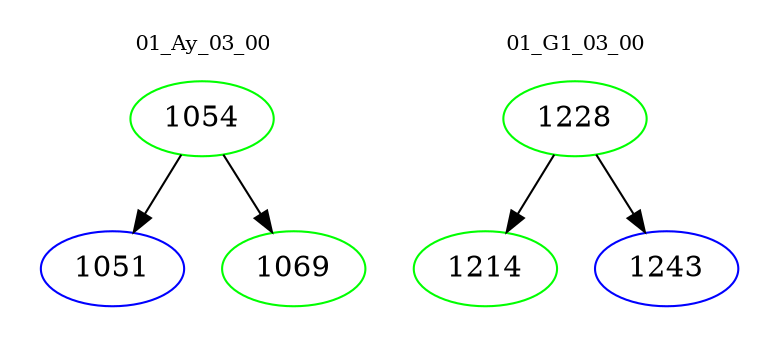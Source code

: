 digraph{
subgraph cluster_0 {
color = white
label = "01_Ay_03_00";
fontsize=10;
T0_1054 [label="1054", color="green"]
T0_1054 -> T0_1051 [color="black"]
T0_1051 [label="1051", color="blue"]
T0_1054 -> T0_1069 [color="black"]
T0_1069 [label="1069", color="green"]
}
subgraph cluster_1 {
color = white
label = "01_G1_03_00";
fontsize=10;
T1_1228 [label="1228", color="green"]
T1_1228 -> T1_1214 [color="black"]
T1_1214 [label="1214", color="green"]
T1_1228 -> T1_1243 [color="black"]
T1_1243 [label="1243", color="blue"]
}
}
